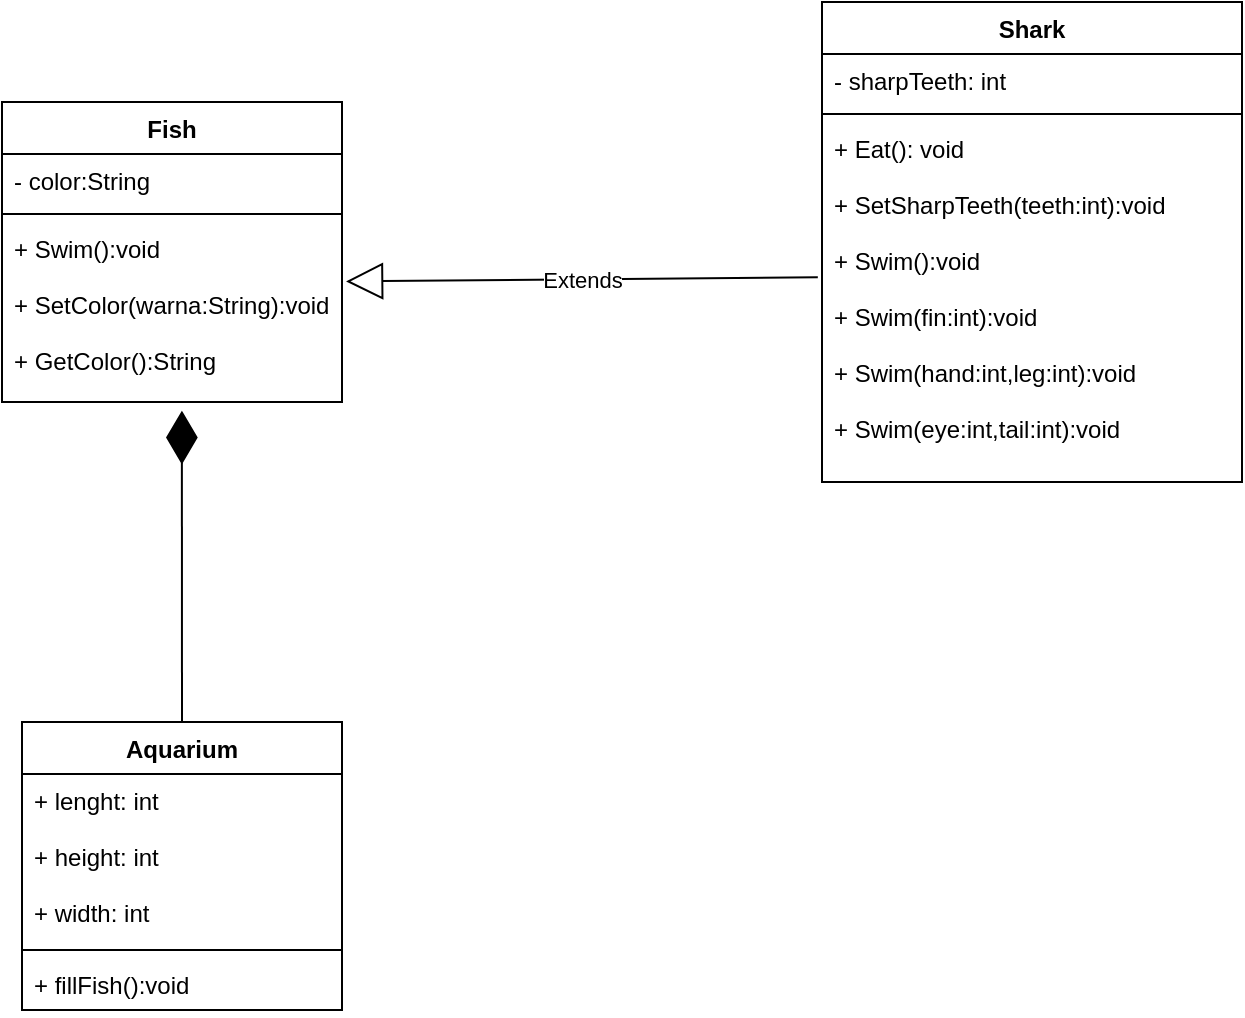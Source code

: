 <mxfile version="13.8.1" type="github">
  <diagram id="C5RBs43oDa-KdzZeNtuy" name="Page-1">
    <mxGraphModel dx="782" dy="478" grid="1" gridSize="10" guides="1" tooltips="1" connect="1" arrows="1" fold="1" page="1" pageScale="1" pageWidth="827" pageHeight="1169" math="0" shadow="0">
      <root>
        <mxCell id="WIyWlLk6GJQsqaUBKTNV-0" />
        <mxCell id="WIyWlLk6GJQsqaUBKTNV-1" parent="WIyWlLk6GJQsqaUBKTNV-0" />
        <mxCell id="wIyTZBT-UFyOIgICLHRy-103" value="Shark" style="swimlane;fontStyle=1;align=center;verticalAlign=top;childLayout=stackLayout;horizontal=1;startSize=26;horizontalStack=0;resizeParent=1;resizeParentMax=0;resizeLast=0;collapsible=1;marginBottom=0;" vertex="1" parent="WIyWlLk6GJQsqaUBKTNV-1">
          <mxGeometry x="520" y="240" width="210" height="240" as="geometry" />
        </mxCell>
        <mxCell id="wIyTZBT-UFyOIgICLHRy-104" value="- sharpTeeth: int" style="text;strokeColor=none;fillColor=none;align=left;verticalAlign=top;spacingLeft=4;spacingRight=4;overflow=hidden;rotatable=0;points=[[0,0.5],[1,0.5]];portConstraint=eastwest;" vertex="1" parent="wIyTZBT-UFyOIgICLHRy-103">
          <mxGeometry y="26" width="210" height="26" as="geometry" />
        </mxCell>
        <mxCell id="wIyTZBT-UFyOIgICLHRy-105" value="" style="line;strokeWidth=1;fillColor=none;align=left;verticalAlign=middle;spacingTop=-1;spacingLeft=3;spacingRight=3;rotatable=0;labelPosition=right;points=[];portConstraint=eastwest;" vertex="1" parent="wIyTZBT-UFyOIgICLHRy-103">
          <mxGeometry y="52" width="210" height="8" as="geometry" />
        </mxCell>
        <mxCell id="wIyTZBT-UFyOIgICLHRy-106" value="+ Eat(): void&#xa;&#xa;+ SetSharpTeeth(teeth:int):void&#xa;&#xa;+ Swim():void&#xa;&#xa;+ Swim(fin:int):void&#xa;&#xa;+ Swim(hand:int,leg:int):void&#xa;&#xa;+ Swim(eye:int,tail:int):void" style="text;strokeColor=none;fillColor=none;align=left;verticalAlign=top;spacingLeft=4;spacingRight=4;overflow=hidden;rotatable=0;points=[[0,0.5],[1,0.5]];portConstraint=eastwest;" vertex="1" parent="wIyTZBT-UFyOIgICLHRy-103">
          <mxGeometry y="60" width="210" height="180" as="geometry" />
        </mxCell>
        <mxCell id="wIyTZBT-UFyOIgICLHRy-94" value="Fish" style="swimlane;fontStyle=1;align=center;verticalAlign=top;childLayout=stackLayout;horizontal=1;startSize=26;horizontalStack=0;resizeParent=1;resizeParentMax=0;resizeLast=0;collapsible=1;marginBottom=0;" vertex="1" parent="WIyWlLk6GJQsqaUBKTNV-1">
          <mxGeometry x="110" y="290" width="170" height="150" as="geometry" />
        </mxCell>
        <mxCell id="wIyTZBT-UFyOIgICLHRy-95" value="- color:String" style="text;strokeColor=none;fillColor=none;align=left;verticalAlign=top;spacingLeft=4;spacingRight=4;overflow=hidden;rotatable=0;points=[[0,0.5],[1,0.5]];portConstraint=eastwest;" vertex="1" parent="wIyTZBT-UFyOIgICLHRy-94">
          <mxGeometry y="26" width="170" height="26" as="geometry" />
        </mxCell>
        <mxCell id="wIyTZBT-UFyOIgICLHRy-96" value="" style="line;strokeWidth=1;fillColor=none;align=left;verticalAlign=middle;spacingTop=-1;spacingLeft=3;spacingRight=3;rotatable=0;labelPosition=right;points=[];portConstraint=eastwest;" vertex="1" parent="wIyTZBT-UFyOIgICLHRy-94">
          <mxGeometry y="52" width="170" height="8" as="geometry" />
        </mxCell>
        <mxCell id="wIyTZBT-UFyOIgICLHRy-97" value="+ Swim():void&#xa;&#xa;+ SetColor(warna:String):void&#xa;&#xa;+ GetColor():String" style="text;strokeColor=none;fillColor=none;align=left;verticalAlign=top;spacingLeft=4;spacingRight=4;overflow=hidden;rotatable=0;points=[[0,0.5],[1,0.5]];portConstraint=eastwest;" vertex="1" parent="wIyTZBT-UFyOIgICLHRy-94">
          <mxGeometry y="60" width="170" height="90" as="geometry" />
        </mxCell>
        <mxCell id="wIyTZBT-UFyOIgICLHRy-99" value="Aquarium" style="swimlane;fontStyle=1;align=center;verticalAlign=top;childLayout=stackLayout;horizontal=1;startSize=26;horizontalStack=0;resizeParent=1;resizeParentMax=0;resizeLast=0;collapsible=1;marginBottom=0;" vertex="1" parent="WIyWlLk6GJQsqaUBKTNV-1">
          <mxGeometry x="120" y="600" width="160" height="144" as="geometry" />
        </mxCell>
        <mxCell id="wIyTZBT-UFyOIgICLHRy-100" value="+ lenght: int&#xa;&#xa;+ height: int&#xa;&#xa;+ width: int" style="text;strokeColor=none;fillColor=none;align=left;verticalAlign=top;spacingLeft=4;spacingRight=4;overflow=hidden;rotatable=0;points=[[0,0.5],[1,0.5]];portConstraint=eastwest;" vertex="1" parent="wIyTZBT-UFyOIgICLHRy-99">
          <mxGeometry y="26" width="160" height="84" as="geometry" />
        </mxCell>
        <mxCell id="wIyTZBT-UFyOIgICLHRy-101" value="" style="line;strokeWidth=1;fillColor=none;align=left;verticalAlign=middle;spacingTop=-1;spacingLeft=3;spacingRight=3;rotatable=0;labelPosition=right;points=[];portConstraint=eastwest;" vertex="1" parent="wIyTZBT-UFyOIgICLHRy-99">
          <mxGeometry y="110" width="160" height="8" as="geometry" />
        </mxCell>
        <mxCell id="wIyTZBT-UFyOIgICLHRy-102" value="+ fillFish():void" style="text;strokeColor=none;fillColor=none;align=left;verticalAlign=top;spacingLeft=4;spacingRight=4;overflow=hidden;rotatable=0;points=[[0,0.5],[1,0.5]];portConstraint=eastwest;" vertex="1" parent="wIyTZBT-UFyOIgICLHRy-99">
          <mxGeometry y="118" width="160" height="26" as="geometry" />
        </mxCell>
        <mxCell id="wIyTZBT-UFyOIgICLHRy-108" value="Extends" style="endArrow=block;endSize=16;endFill=0;html=1;entryX=1.012;entryY=0.33;entryDx=0;entryDy=0;entryPerimeter=0;exitX=-0.01;exitY=0.431;exitDx=0;exitDy=0;exitPerimeter=0;" edge="1" parent="WIyWlLk6GJQsqaUBKTNV-1" source="wIyTZBT-UFyOIgICLHRy-106" target="wIyTZBT-UFyOIgICLHRy-97">
          <mxGeometry width="160" relative="1" as="geometry">
            <mxPoint x="320" y="480" as="sourcePoint" />
            <mxPoint x="480" y="480" as="targetPoint" />
          </mxGeometry>
        </mxCell>
        <mxCell id="wIyTZBT-UFyOIgICLHRy-109" value="" style="endArrow=diamondThin;endFill=1;endSize=24;html=1;exitX=0.5;exitY=0;exitDx=0;exitDy=0;entryX=0.529;entryY=1.048;entryDx=0;entryDy=0;entryPerimeter=0;" edge="1" parent="WIyWlLk6GJQsqaUBKTNV-1" source="wIyTZBT-UFyOIgICLHRy-99" target="wIyTZBT-UFyOIgICLHRy-97">
          <mxGeometry width="160" relative="1" as="geometry">
            <mxPoint x="320" y="480" as="sourcePoint" />
            <mxPoint x="210" y="480" as="targetPoint" />
          </mxGeometry>
        </mxCell>
      </root>
    </mxGraphModel>
  </diagram>
</mxfile>
